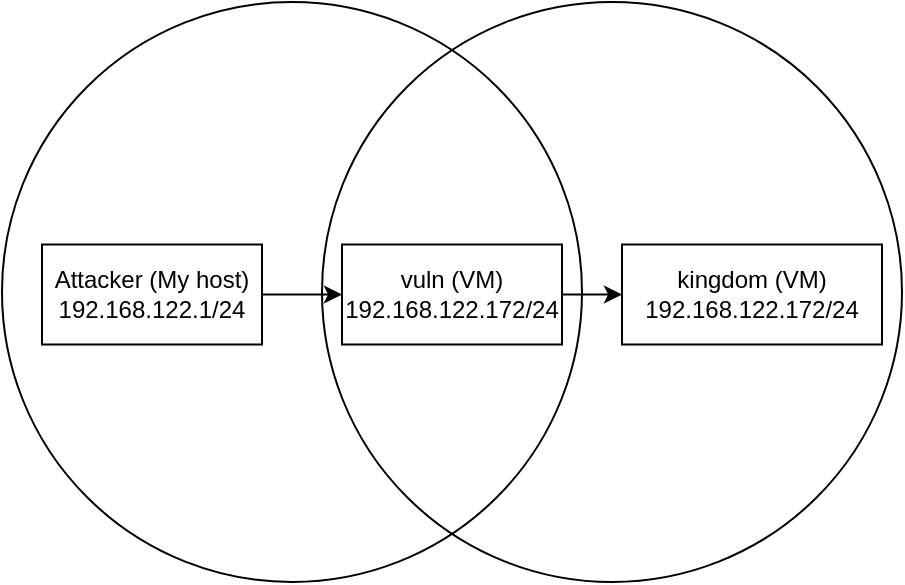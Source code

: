 <mxfile version="26.2.13">
  <diagram name="Page-1" id="zWusPRGAs0goGaPlGl6R">
    <mxGraphModel dx="788" dy="438" grid="1" gridSize="10" guides="1" tooltips="1" connect="1" arrows="1" fold="1" page="1" pageScale="1" pageWidth="850" pageHeight="1100" math="0" shadow="0">
      <root>
        <mxCell id="0" />
        <mxCell id="1" parent="0" />
        <mxCell id="u2Syt2m6s8DIf81XCFqA-10" value="" style="ellipse;whiteSpace=wrap;html=1;fillColor=none;" vertex="1" parent="1">
          <mxGeometry x="200" y="120" width="290" height="290" as="geometry" />
        </mxCell>
        <mxCell id="u2Syt2m6s8DIf81XCFqA-11" value="" style="ellipse;whiteSpace=wrap;html=1;fillColor=none;" vertex="1" parent="1">
          <mxGeometry x="360" y="120" width="290" height="290" as="geometry" />
        </mxCell>
        <mxCell id="u2Syt2m6s8DIf81XCFqA-9" style="edgeStyle=orthogonalEdgeStyle;rounded=0;orthogonalLoop=1;jettySize=auto;html=1;entryX=0;entryY=0.5;entryDx=0;entryDy=0;" edge="1" parent="1" source="u2Syt2m6s8DIf81XCFqA-4" target="u2Syt2m6s8DIf81XCFqA-7">
          <mxGeometry relative="1" as="geometry" />
        </mxCell>
        <mxCell id="u2Syt2m6s8DIf81XCFqA-4" value="vuln (VM)&lt;br&gt;192.168.122.172/24" style="rounded=0;whiteSpace=wrap;html=1;" vertex="1" parent="1">
          <mxGeometry x="370" y="241.25" width="110" height="50" as="geometry" />
        </mxCell>
        <mxCell id="u2Syt2m6s8DIf81XCFqA-7" value="kingdom (VM)&lt;br&gt;192.168.122.172/24" style="rounded=0;whiteSpace=wrap;html=1;" vertex="1" parent="1">
          <mxGeometry x="510" y="241.25" width="130" height="50" as="geometry" />
        </mxCell>
        <mxCell id="u2Syt2m6s8DIf81XCFqA-8" style="edgeStyle=orthogonalEdgeStyle;rounded=0;orthogonalLoop=1;jettySize=auto;html=1;entryX=0;entryY=0.5;entryDx=0;entryDy=0;" edge="1" parent="1" source="u2Syt2m6s8DIf81XCFqA-3" target="u2Syt2m6s8DIf81XCFqA-4">
          <mxGeometry relative="1" as="geometry" />
        </mxCell>
        <mxCell id="u2Syt2m6s8DIf81XCFqA-3" value="Attacker (My host)&lt;div&gt;192.168.122.1/24&lt;/div&gt;" style="rounded=0;whiteSpace=wrap;html=1;" vertex="1" parent="1">
          <mxGeometry x="220" y="241.25" width="110" height="50" as="geometry" />
        </mxCell>
      </root>
    </mxGraphModel>
  </diagram>
</mxfile>
